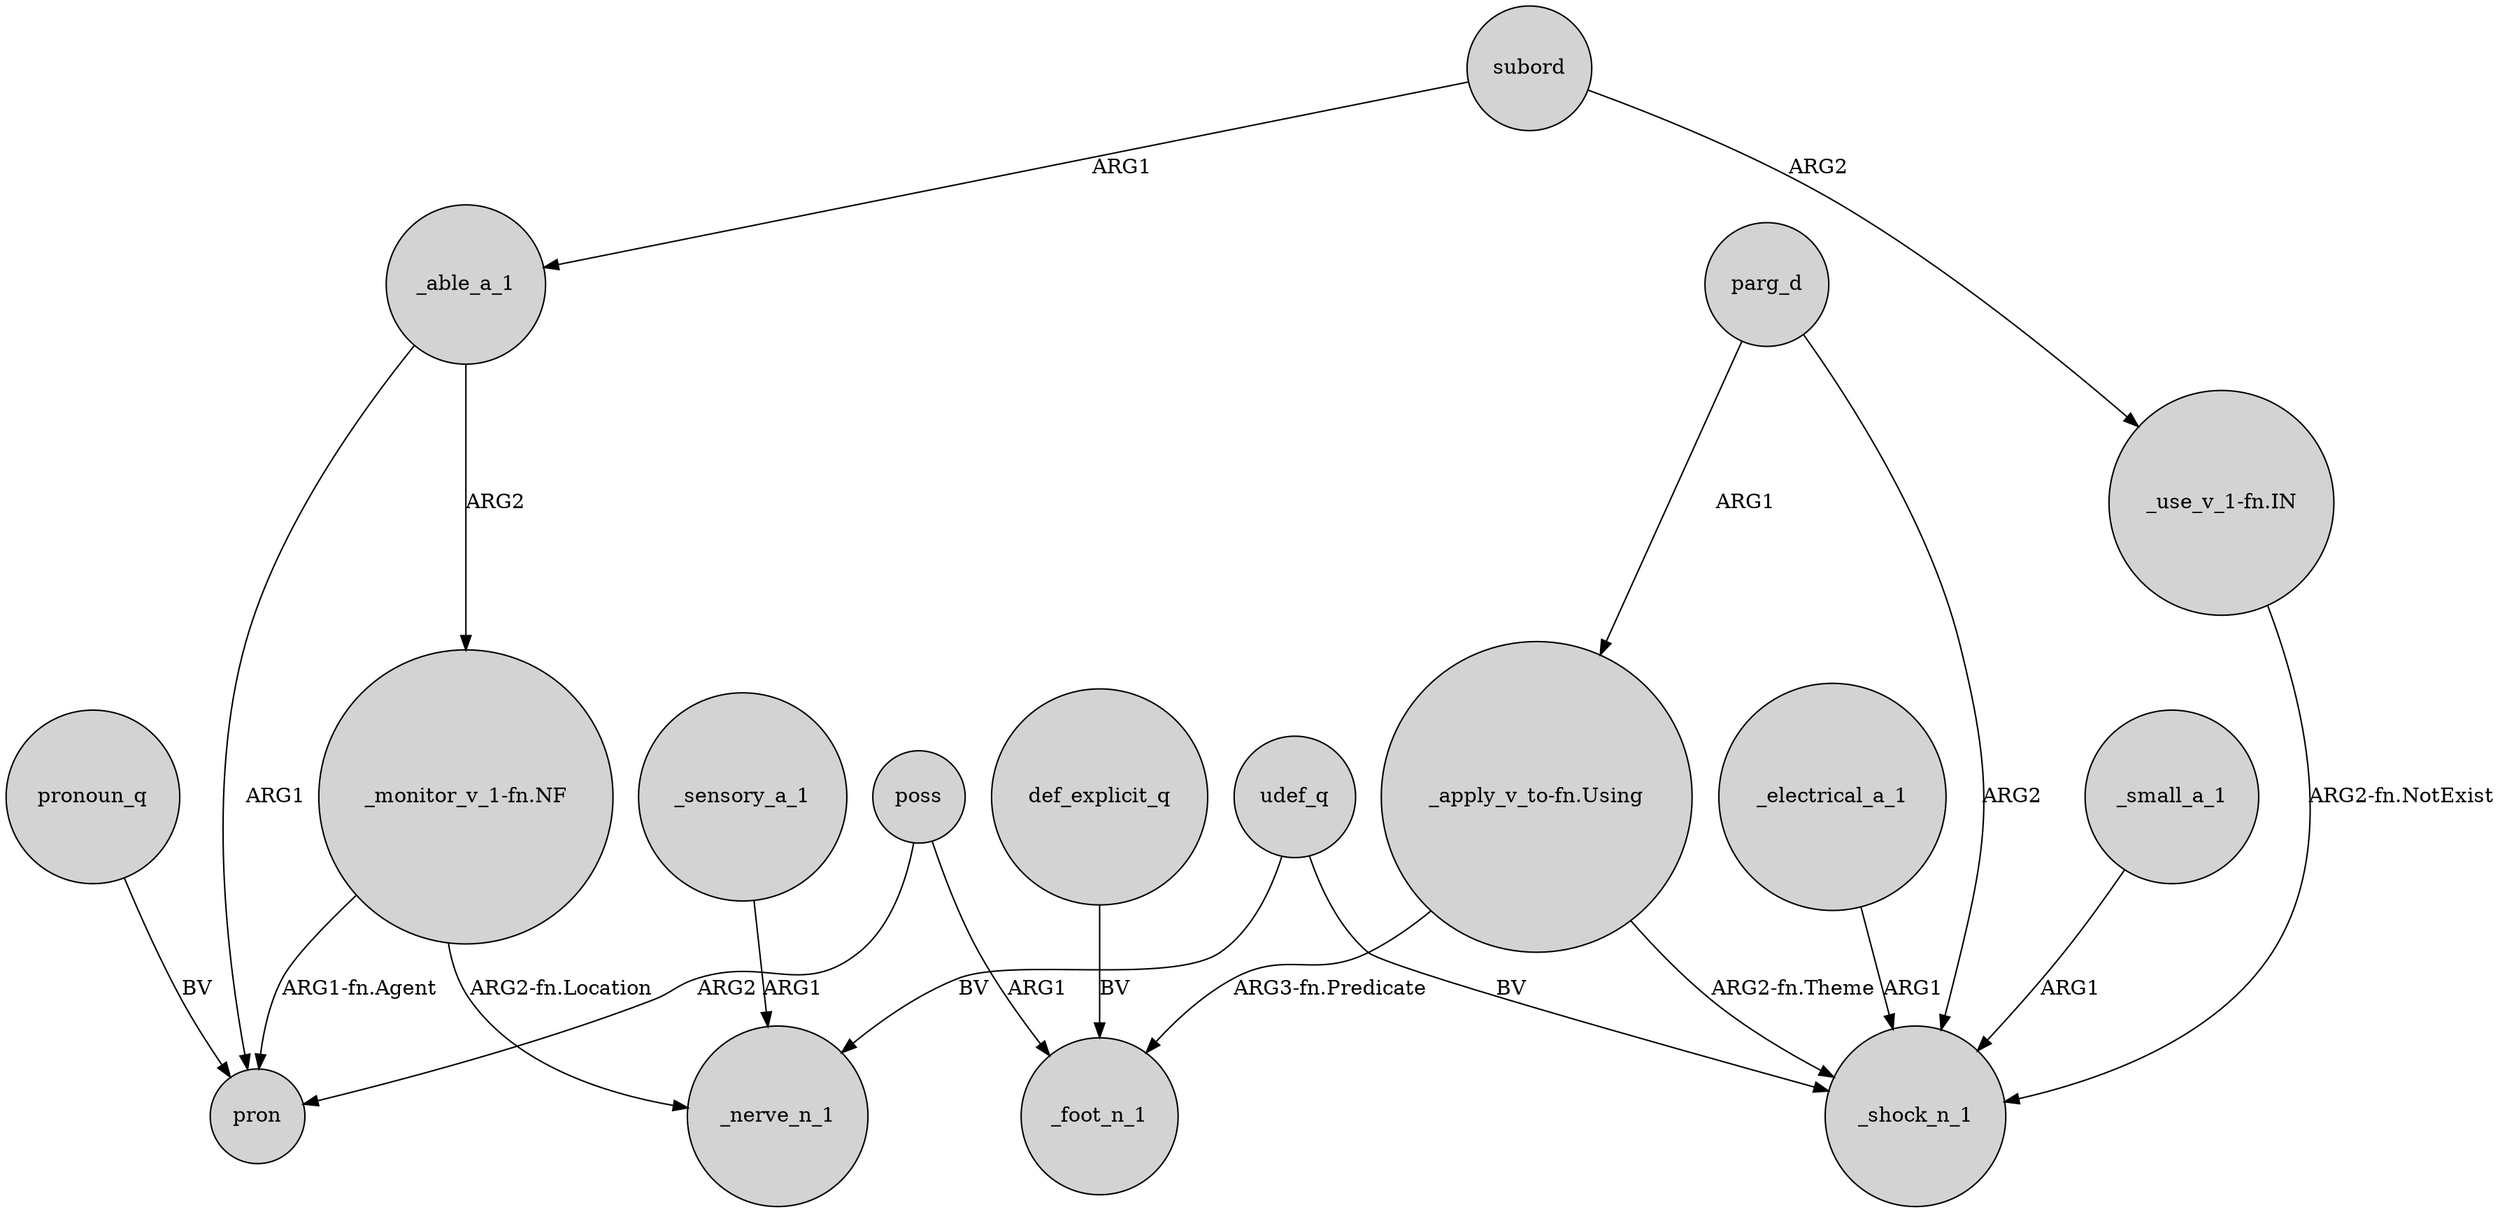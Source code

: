 digraph {
	node [shape=circle style=filled]
	poss -> pron [label=ARG2]
	"_use_v_1-fn.IN" -> _shock_n_1 [label="ARG2-fn.NotExist"]
	parg_d -> _shock_n_1 [label=ARG2]
	"_monitor_v_1-fn.NF" -> _nerve_n_1 [label="ARG2-fn.Location"]
	udef_q -> _nerve_n_1 [label=BV]
	"_monitor_v_1-fn.NF" -> pron [label="ARG1-fn.Agent"]
	subord -> "_use_v_1-fn.IN" [label=ARG2]
	"_apply_v_to-fn.Using" -> _shock_n_1 [label="ARG2-fn.Theme"]
	_small_a_1 -> _shock_n_1 [label=ARG1]
	pronoun_q -> pron [label=BV]
	subord -> _able_a_1 [label=ARG1]
	poss -> _foot_n_1 [label=ARG1]
	udef_q -> _shock_n_1 [label=BV]
	_electrical_a_1 -> _shock_n_1 [label=ARG1]
	_able_a_1 -> "_monitor_v_1-fn.NF" [label=ARG2]
	_able_a_1 -> pron [label=ARG1]
	"_apply_v_to-fn.Using" -> _foot_n_1 [label="ARG3-fn.Predicate"]
	def_explicit_q -> _foot_n_1 [label=BV]
	_sensory_a_1 -> _nerve_n_1 [label=ARG1]
	parg_d -> "_apply_v_to-fn.Using" [label=ARG1]
}
